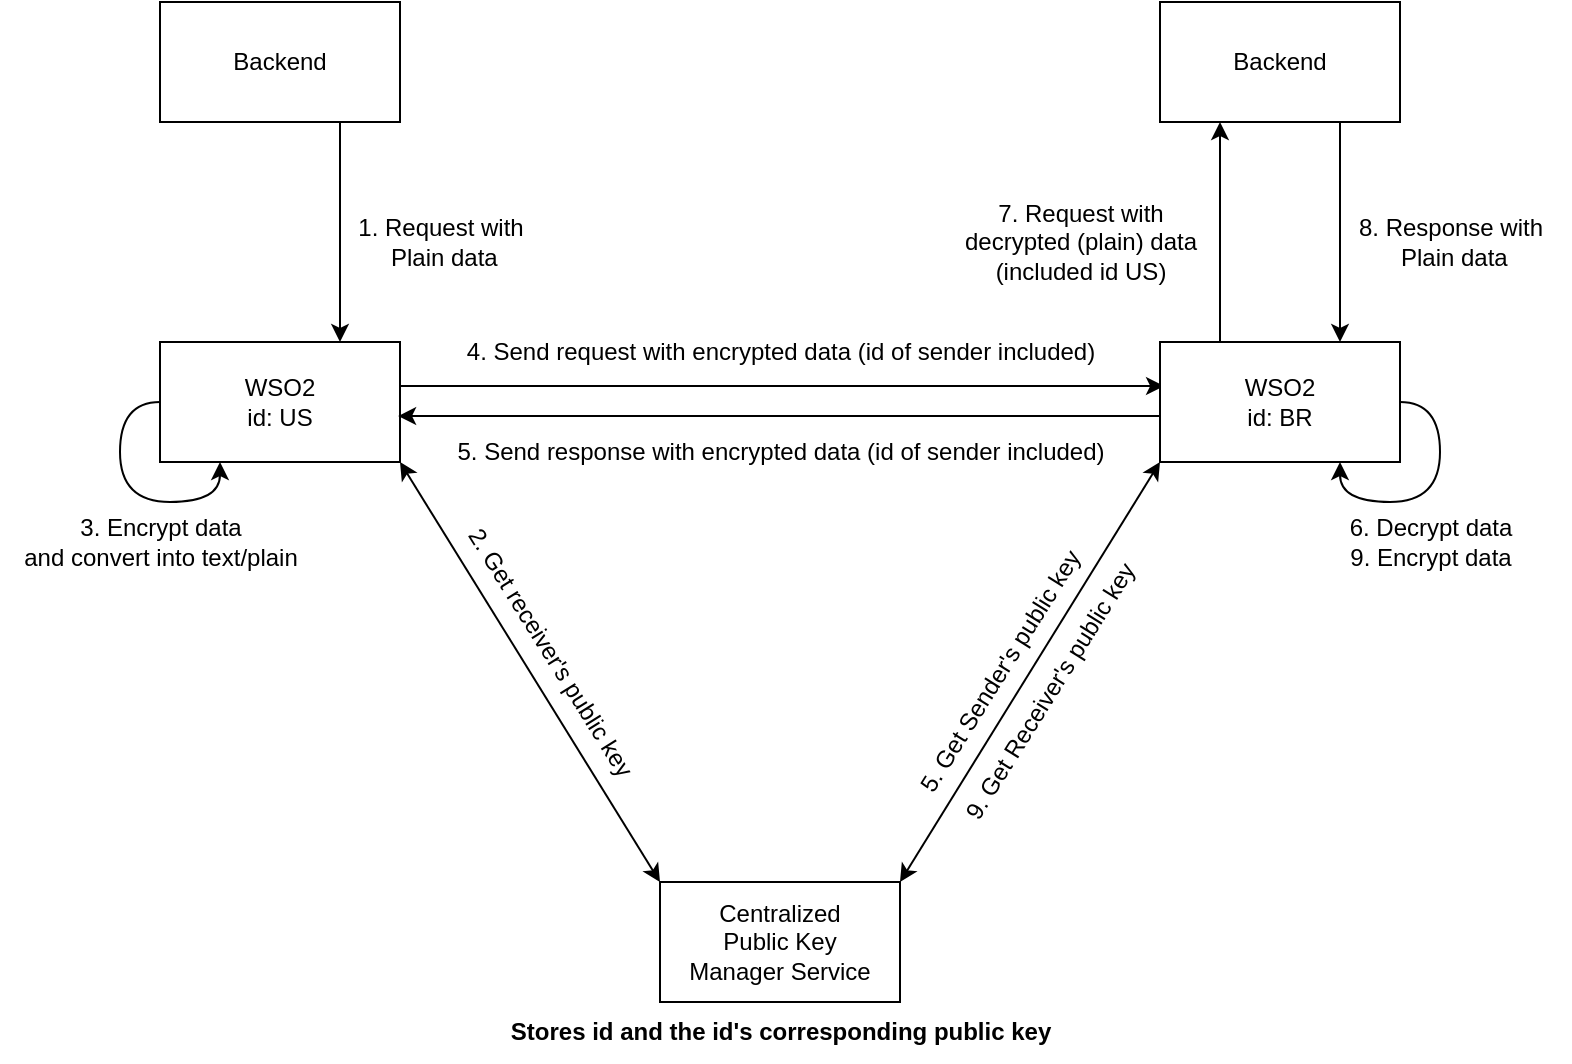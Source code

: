 <mxfile version="24.7.13">
  <diagram name="Page-1" id="oo597pJgYp1TrV0M0NB_">
    <mxGraphModel dx="1434" dy="752" grid="1" gridSize="10" guides="1" tooltips="1" connect="1" arrows="1" fold="1" page="1" pageScale="1" pageWidth="850" pageHeight="1100" math="0" shadow="0">
      <root>
        <mxCell id="0" />
        <mxCell id="1" parent="0" />
        <mxCell id="KMuXkZQok5yhQ_NeZ2Zq-11" style="edgeStyle=orthogonalEdgeStyle;rounded=0;orthogonalLoop=1;jettySize=auto;html=1;exitX=0.75;exitY=1;exitDx=0;exitDy=0;entryX=0.75;entryY=0;entryDx=0;entryDy=0;" edge="1" parent="1" source="KMuXkZQok5yhQ_NeZ2Zq-1" target="KMuXkZQok5yhQ_NeZ2Zq-4">
          <mxGeometry relative="1" as="geometry" />
        </mxCell>
        <mxCell id="KMuXkZQok5yhQ_NeZ2Zq-1" value="Backend" style="whiteSpace=wrap;html=1;" vertex="1" parent="1">
          <mxGeometry x="130" y="180" width="120" height="60" as="geometry" />
        </mxCell>
        <mxCell id="KMuXkZQok5yhQ_NeZ2Zq-28" style="edgeStyle=orthogonalEdgeStyle;rounded=0;orthogonalLoop=1;jettySize=auto;html=1;exitX=0.75;exitY=1;exitDx=0;exitDy=0;entryX=0.75;entryY=0;entryDx=0;entryDy=0;" edge="1" parent="1" source="KMuXkZQok5yhQ_NeZ2Zq-3" target="KMuXkZQok5yhQ_NeZ2Zq-5">
          <mxGeometry relative="1" as="geometry" />
        </mxCell>
        <mxCell id="KMuXkZQok5yhQ_NeZ2Zq-3" value="Backend" style="whiteSpace=wrap;html=1;" vertex="1" parent="1">
          <mxGeometry x="630" y="180" width="120" height="60" as="geometry" />
        </mxCell>
        <mxCell id="KMuXkZQok5yhQ_NeZ2Zq-8" style="edgeStyle=orthogonalEdgeStyle;rounded=0;orthogonalLoop=1;jettySize=auto;html=1;exitX=1;exitY=0.367;exitDx=0;exitDy=0;entryX=0.017;entryY=0.367;entryDx=0;entryDy=0;exitPerimeter=0;entryPerimeter=0;" edge="1" parent="1" source="KMuXkZQok5yhQ_NeZ2Zq-4" target="KMuXkZQok5yhQ_NeZ2Zq-5">
          <mxGeometry relative="1" as="geometry" />
        </mxCell>
        <mxCell id="KMuXkZQok5yhQ_NeZ2Zq-15" style="rounded=0;orthogonalLoop=1;jettySize=auto;html=1;exitX=1;exitY=1;exitDx=0;exitDy=0;entryX=0;entryY=0;entryDx=0;entryDy=0;startArrow=classic;startFill=1;" edge="1" parent="1" source="KMuXkZQok5yhQ_NeZ2Zq-4" target="KMuXkZQok5yhQ_NeZ2Zq-6">
          <mxGeometry relative="1" as="geometry" />
        </mxCell>
        <mxCell id="KMuXkZQok5yhQ_NeZ2Zq-4" value="&lt;span id=&quot;selected_text&quot;&gt;&lt;/span&gt;&lt;span id=&quot;selected_text&quot;&gt;&lt;/span&gt;WSO2&lt;div&gt;id: US&lt;/div&gt;" style="whiteSpace=wrap;html=1;" vertex="1" parent="1">
          <mxGeometry x="130" y="350" width="120" height="60" as="geometry" />
        </mxCell>
        <mxCell id="KMuXkZQok5yhQ_NeZ2Zq-19" style="edgeStyle=orthogonalEdgeStyle;rounded=0;orthogonalLoop=1;jettySize=auto;html=1;exitX=0.008;exitY=0.617;exitDx=0;exitDy=0;entryX=0.992;entryY=0.617;entryDx=0;entryDy=0;exitPerimeter=0;entryPerimeter=0;" edge="1" parent="1" source="KMuXkZQok5yhQ_NeZ2Zq-5" target="KMuXkZQok5yhQ_NeZ2Zq-4">
          <mxGeometry relative="1" as="geometry" />
        </mxCell>
        <mxCell id="KMuXkZQok5yhQ_NeZ2Zq-22" style="rounded=0;orthogonalLoop=1;jettySize=auto;html=1;exitX=0;exitY=1;exitDx=0;exitDy=0;entryX=1;entryY=0;entryDx=0;entryDy=0;startArrow=classic;startFill=1;" edge="1" parent="1" source="KMuXkZQok5yhQ_NeZ2Zq-5" target="KMuXkZQok5yhQ_NeZ2Zq-6">
          <mxGeometry relative="1" as="geometry" />
        </mxCell>
        <mxCell id="KMuXkZQok5yhQ_NeZ2Zq-26" style="edgeStyle=orthogonalEdgeStyle;rounded=0;orthogonalLoop=1;jettySize=auto;html=1;exitX=0.25;exitY=0;exitDx=0;exitDy=0;entryX=0.25;entryY=1;entryDx=0;entryDy=0;" edge="1" parent="1" source="KMuXkZQok5yhQ_NeZ2Zq-5" target="KMuXkZQok5yhQ_NeZ2Zq-3">
          <mxGeometry relative="1" as="geometry" />
        </mxCell>
        <mxCell id="KMuXkZQok5yhQ_NeZ2Zq-5" value="&lt;span id=&quot;selected_text&quot;&gt;&lt;/span&gt;&lt;span id=&quot;selected_text&quot;&gt;&lt;/span&gt;&lt;span id=&quot;selected_text&quot;&gt;&lt;/span&gt;&lt;span id=&quot;selected_text&quot;&gt;&lt;/span&gt;&lt;span id=&quot;selected_text&quot;&gt;&lt;/span&gt;&lt;span id=&quot;selected_text&quot;&gt;&lt;/span&gt;WSO2&lt;div&gt;id: BR&lt;/div&gt;" style="whiteSpace=wrap;html=1;" vertex="1" parent="1">
          <mxGeometry x="630" y="350" width="120" height="60" as="geometry" />
        </mxCell>
        <mxCell id="KMuXkZQok5yhQ_NeZ2Zq-6" value="Centralized&lt;br&gt;Public Key&lt;br&gt;Manager Service" style="whiteSpace=wrap;html=1;" vertex="1" parent="1">
          <mxGeometry x="380" y="620" width="120" height="60" as="geometry" />
        </mxCell>
        <mxCell id="KMuXkZQok5yhQ_NeZ2Zq-10" value="&lt;span id=&quot;selected_text&quot;&gt;&lt;/span&gt;&lt;span id=&quot;selected_text&quot;&gt;&lt;/span&gt;&lt;span id=&quot;selected_text&quot;&gt;&lt;/span&gt;1. Request with&lt;br&gt;&amp;nbsp;Plain data" style="text;html=1;align=center;verticalAlign=middle;resizable=0;points=[];autosize=1;strokeColor=none;fillColor=none;" vertex="1" parent="1">
          <mxGeometry x="215" y="280" width="110" height="40" as="geometry" />
        </mxCell>
        <mxCell id="KMuXkZQok5yhQ_NeZ2Zq-12" style="edgeStyle=orthogonalEdgeStyle;rounded=0;orthogonalLoop=1;jettySize=auto;html=1;exitX=0;exitY=0.5;exitDx=0;exitDy=0;entryX=0.25;entryY=1;entryDx=0;entryDy=0;curved=1;" edge="1" parent="1" source="KMuXkZQok5yhQ_NeZ2Zq-4" target="KMuXkZQok5yhQ_NeZ2Zq-4">
          <mxGeometry relative="1" as="geometry" />
        </mxCell>
        <mxCell id="KMuXkZQok5yhQ_NeZ2Zq-13" value="&lt;span id=&quot;selected_text&quot;&gt;&lt;/span&gt;&lt;span id=&quot;selected_text&quot;&gt;&lt;/span&gt;&lt;span id=&quot;selected_text&quot;&gt;&lt;/span&gt;&lt;span id=&quot;selected_text&quot;&gt;&lt;/span&gt;&lt;span id=&quot;selected_text&quot;&gt;&lt;/span&gt;3. Encrypt data&lt;br&gt;and convert into text/plain" style="text;html=1;align=center;verticalAlign=middle;resizable=0;points=[];autosize=1;strokeColor=none;fillColor=none;" vertex="1" parent="1">
          <mxGeometry x="50" y="430" width="160" height="40" as="geometry" />
        </mxCell>
        <mxCell id="KMuXkZQok5yhQ_NeZ2Zq-14" value="&lt;span id=&quot;selected_text&quot;&gt;&lt;/span&gt;4. Send request with encrypted data (id of sender included)" style="text;html=1;align=center;verticalAlign=middle;resizable=0;points=[];autosize=1;strokeColor=none;fillColor=none;" vertex="1" parent="1">
          <mxGeometry x="270" y="340" width="340" height="30" as="geometry" />
        </mxCell>
        <mxCell id="KMuXkZQok5yhQ_NeZ2Zq-16" value="&lt;span id=&quot;selected_text&quot;&gt;&lt;/span&gt;&lt;span id=&quot;selected_text&quot;&gt;&lt;/span&gt;&lt;span id=&quot;selected_text&quot;&gt;&lt;/span&gt;&lt;span id=&quot;selected_text&quot;&gt;&lt;/span&gt;&lt;span id=&quot;selected_text&quot;&gt;&lt;/span&gt;&lt;span id=&quot;selected_text&quot;&gt;&lt;/span&gt;&lt;span id=&quot;selected_text&quot;&gt;&lt;/span&gt;&lt;span id=&quot;selected_text&quot;&gt;&lt;/span&gt;&lt;span id=&quot;selected_text&quot;&gt;&lt;/span&gt;&lt;span id=&quot;selected_text&quot;&gt;&lt;/span&gt;&lt;span id=&quot;selected_text&quot;&gt;&lt;/span&gt;&lt;span id=&quot;selected_text&quot;&gt;&lt;/span&gt;&lt;span id=&quot;selected_text&quot;&gt;&lt;/span&gt;&lt;span id=&quot;selected_text&quot;&gt;&lt;/span&gt;&lt;span id=&quot;selected_text&quot;&gt;&lt;/span&gt;&lt;span id=&quot;selected_text&quot;&gt;&lt;/span&gt;&lt;span id=&quot;selected_text&quot;&gt;&lt;/span&gt;&lt;span id=&quot;selected_text&quot;&gt;&lt;/span&gt;&lt;span id=&quot;selected_text&quot;&gt;&lt;/span&gt;&lt;span id=&quot;selected_text&quot;&gt;&lt;/span&gt;&lt;span id=&quot;selected_text&quot;&gt;&lt;/span&gt;2. Get receiver&#39;s public key" style="text;html=1;align=center;verticalAlign=middle;resizable=0;points=[];autosize=1;strokeColor=none;fillColor=none;rotation=58;" vertex="1" parent="1">
          <mxGeometry x="240" y="490" width="170" height="30" as="geometry" />
        </mxCell>
        <mxCell id="KMuXkZQok5yhQ_NeZ2Zq-20" value="&lt;span id=&quot;selected_text&quot;&gt;&lt;/span&gt;&lt;span id=&quot;selected_text&quot;&gt;&lt;/span&gt;&lt;span id=&quot;selected_text&quot;&gt;&lt;/span&gt;&lt;span id=&quot;selected_text&quot;&gt;&lt;/span&gt;&lt;span id=&quot;selected_text&quot;&gt;&lt;/span&gt;&lt;span id=&quot;selected_text&quot;&gt;&lt;/span&gt;&lt;span id=&quot;selected_text&quot;&gt;&lt;/span&gt;&lt;span id=&quot;selected_text&quot;&gt;&lt;/span&gt;&lt;span id=&quot;selected_text&quot;&gt;&lt;/span&gt;&lt;span id=&quot;selected_text&quot;&gt;&lt;/span&gt;&lt;span id=&quot;selected_text&quot;&gt;&lt;/span&gt;&lt;span id=&quot;selected_text&quot;&gt;&lt;/span&gt;&lt;span id=&quot;selected_text&quot;&gt;&lt;/span&gt;&lt;span id=&quot;selected_text&quot;&gt;&lt;/span&gt;&lt;span id=&quot;selected_text&quot;&gt;&lt;/span&gt;&lt;span id=&quot;selected_text&quot;&gt;&lt;/span&gt;&lt;span id=&quot;selected_text&quot;&gt;&lt;/span&gt;5. Send &lt;span id=&quot;selected_text&quot;&gt;&lt;/span&gt;response with encrypted data (id of &lt;span id=&quot;selected_text&quot;&gt;&lt;/span&gt;sender included)" style="text;html=1;align=center;verticalAlign=middle;resizable=0;points=[];autosize=1;strokeColor=none;fillColor=none;" vertex="1" parent="1">
          <mxGeometry x="265" y="390" width="350" height="30" as="geometry" />
        </mxCell>
        <mxCell id="KMuXkZQok5yhQ_NeZ2Zq-21" value="&lt;span id=&quot;selected_text&quot;&gt;&lt;/span&gt;&lt;span id=&quot;selected_text&quot;&gt;&lt;/span&gt;&lt;span id=&quot;selected_text&quot;&gt;&lt;/span&gt;&lt;span id=&quot;selected_text&quot;&gt;&lt;/span&gt;&lt;span id=&quot;selected_text&quot;&gt;&lt;/span&gt;&lt;span id=&quot;selected_text&quot;&gt;&lt;/span&gt;&lt;span id=&quot;selected_text&quot;&gt;&lt;/span&gt;Stores id and the id&#39;s corresponding public key" style="text;html=1;align=center;verticalAlign=middle;resizable=0;points=[];autosize=1;strokeColor=none;fillColor=none;fontStyle=1" vertex="1" parent="1">
          <mxGeometry x="305" y="680" width="270" height="30" as="geometry" />
        </mxCell>
        <mxCell id="KMuXkZQok5yhQ_NeZ2Zq-23" value="5. Get Sender&#39;s public key" style="text;html=1;align=center;verticalAlign=middle;resizable=0;points=[];autosize=1;strokeColor=none;fillColor=none;rotation=-58;" vertex="1" parent="1">
          <mxGeometry x="470" y="500" width="160" height="30" as="geometry" />
        </mxCell>
        <mxCell id="KMuXkZQok5yhQ_NeZ2Zq-24" style="edgeStyle=orthogonalEdgeStyle;rounded=0;orthogonalLoop=1;jettySize=auto;html=1;exitX=1;exitY=0.5;exitDx=0;exitDy=0;entryX=0.75;entryY=1;entryDx=0;entryDy=0;curved=1;" edge="1" parent="1" source="KMuXkZQok5yhQ_NeZ2Zq-5" target="KMuXkZQok5yhQ_NeZ2Zq-5">
          <mxGeometry relative="1" as="geometry" />
        </mxCell>
        <mxCell id="KMuXkZQok5yhQ_NeZ2Zq-25" value="&lt;span id=&quot;selected_text&quot;&gt;&lt;/span&gt;&lt;span id=&quot;selected_text&quot;&gt;&lt;/span&gt;&lt;span id=&quot;selected_text&quot;&gt;&lt;/span&gt;&lt;span id=&quot;selected_text&quot;&gt;&lt;/span&gt;6. &lt;span id=&quot;selected_text&quot;&gt;&lt;/span&gt;Decrypt data&lt;br&gt;&lt;div&gt;9. Encrypt data&lt;/div&gt;" style="text;html=1;align=center;verticalAlign=middle;resizable=0;points=[];autosize=1;strokeColor=none;fillColor=none;" vertex="1" parent="1">
          <mxGeometry x="715" y="430" width="100" height="40" as="geometry" />
        </mxCell>
        <mxCell id="KMuXkZQok5yhQ_NeZ2Zq-27" value="&lt;span id=&quot;selected_text&quot;&gt;&lt;/span&gt;&lt;span id=&quot;selected_text&quot;&gt;&lt;/span&gt;&lt;span id=&quot;selected_text&quot;&gt;&lt;/span&gt;&lt;span id=&quot;selected_text&quot;&gt;&lt;/span&gt;&lt;span id=&quot;selected_text&quot;&gt;&lt;/span&gt;&lt;span id=&quot;selected_text&quot;&gt;&lt;/span&gt;&lt;span id=&quot;selected_text&quot;&gt;&lt;/span&gt;&lt;span id=&quot;selected_text&quot;&gt;&lt;/span&gt;7. Request with&lt;br&gt;&lt;span id=&quot;selected_text&quot;&gt;&lt;/span&gt;decrypted (plain) data&lt;br&gt;(included id US)" style="text;html=1;align=center;verticalAlign=middle;resizable=0;points=[];autosize=1;strokeColor=none;fillColor=none;" vertex="1" parent="1">
          <mxGeometry x="520" y="270" width="140" height="60" as="geometry" />
        </mxCell>
        <mxCell id="KMuXkZQok5yhQ_NeZ2Zq-29" value="8. &lt;span id=&quot;selected_text&quot;&gt;&lt;/span&gt;Response with&lt;br&gt;&amp;nbsp;Plain data" style="text;html=1;align=center;verticalAlign=middle;resizable=0;points=[];autosize=1;strokeColor=none;fillColor=none;" vertex="1" parent="1">
          <mxGeometry x="715" y="280" width="120" height="40" as="geometry" />
        </mxCell>
        <mxCell id="KMuXkZQok5yhQ_NeZ2Zq-31" value="9. Get Receiver&#39;s public key" style="text;html=1;align=center;verticalAlign=middle;resizable=0;points=[];autosize=1;strokeColor=none;fillColor=none;rotation=-58;" vertex="1" parent="1">
          <mxGeometry x="490" y="510" width="170" height="30" as="geometry" />
        </mxCell>
      </root>
    </mxGraphModel>
  </diagram>
</mxfile>
